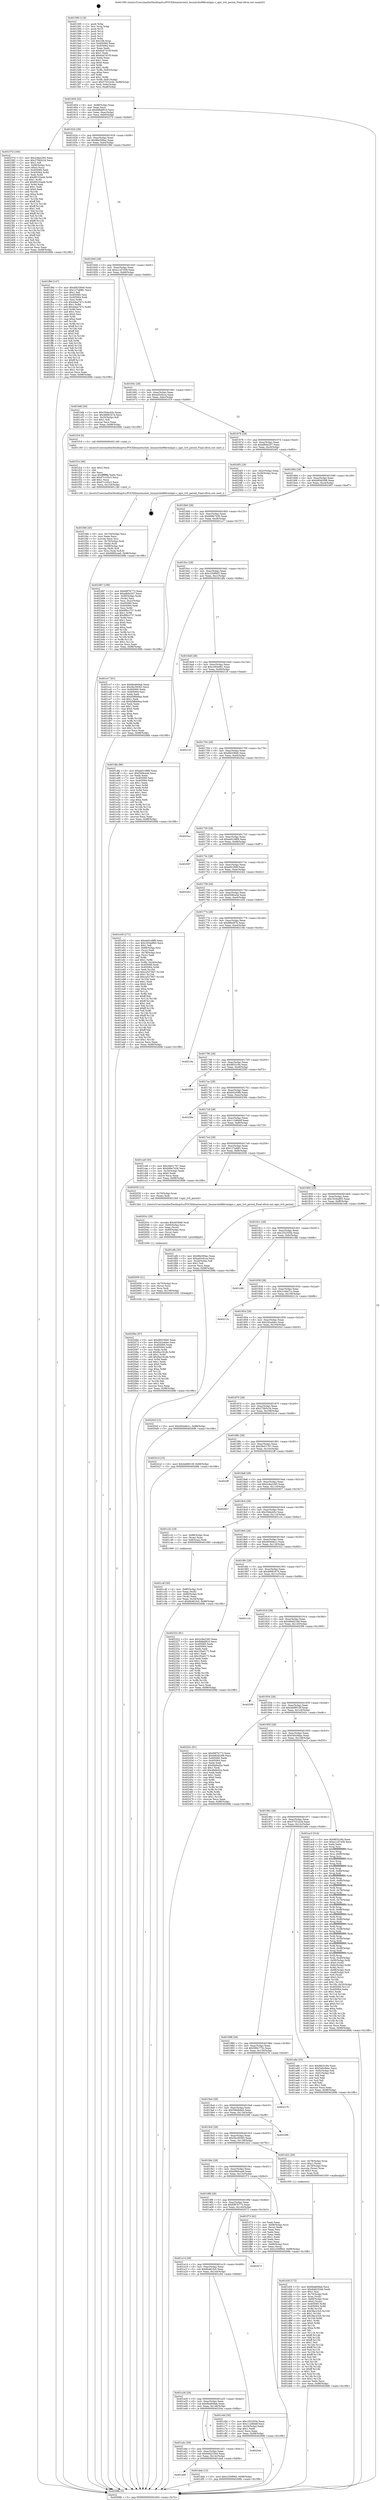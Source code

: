 digraph "0x401590" {
  label = "0x401590 (/mnt/c/Users/mathe/Desktop/tcc/POCII/binaries/extr_linuxarchx86kvmlapic.c_apic_lvtt_period_Final-ollvm.out::main(0))"
  labelloc = "t"
  node[shape=record]

  Entry [label="",width=0.3,height=0.3,shape=circle,fillcolor=black,style=filled]
  "0x401604" [label="{
     0x401604 [32]\l
     | [instrs]\l
     &nbsp;&nbsp;0x401604 \<+6\>: mov -0x98(%rbp),%eax\l
     &nbsp;&nbsp;0x40160a \<+2\>: mov %eax,%ecx\l
     &nbsp;&nbsp;0x40160c \<+6\>: sub $0x8dfa6810,%ecx\l
     &nbsp;&nbsp;0x401612 \<+6\>: mov %eax,-0xac(%rbp)\l
     &nbsp;&nbsp;0x401618 \<+6\>: mov %ecx,-0xb0(%rbp)\l
     &nbsp;&nbsp;0x40161e \<+6\>: je 000000000040237d \<main+0xded\>\l
  }"]
  "0x40237d" [label="{
     0x40237d [160]\l
     | [instrs]\l
     &nbsp;&nbsp;0x40237d \<+5\>: mov $0x2c8a2293,%eax\l
     &nbsp;&nbsp;0x402382 \<+5\>: mov $0x270b5c34,%ecx\l
     &nbsp;&nbsp;0x402387 \<+2\>: mov $0x1,%dl\l
     &nbsp;&nbsp;0x402389 \<+7\>: mov -0x90(%rbp),%rsi\l
     &nbsp;&nbsp;0x402390 \<+6\>: movl $0x0,(%rsi)\l
     &nbsp;&nbsp;0x402396 \<+7\>: mov 0x405060,%edi\l
     &nbsp;&nbsp;0x40239d \<+8\>: mov 0x405064,%r8d\l
     &nbsp;&nbsp;0x4023a5 \<+3\>: mov %edi,%r9d\l
     &nbsp;&nbsp;0x4023a8 \<+7\>: sub $0x89102eeb,%r9d\l
     &nbsp;&nbsp;0x4023af \<+4\>: sub $0x1,%r9d\l
     &nbsp;&nbsp;0x4023b3 \<+7\>: add $0x89102eeb,%r9d\l
     &nbsp;&nbsp;0x4023ba \<+4\>: imul %r9d,%edi\l
     &nbsp;&nbsp;0x4023be \<+3\>: and $0x1,%edi\l
     &nbsp;&nbsp;0x4023c1 \<+3\>: cmp $0x0,%edi\l
     &nbsp;&nbsp;0x4023c4 \<+4\>: sete %r10b\l
     &nbsp;&nbsp;0x4023c8 \<+4\>: cmp $0xa,%r8d\l
     &nbsp;&nbsp;0x4023cc \<+4\>: setl %r11b\l
     &nbsp;&nbsp;0x4023d0 \<+3\>: mov %r10b,%bl\l
     &nbsp;&nbsp;0x4023d3 \<+3\>: xor $0xff,%bl\l
     &nbsp;&nbsp;0x4023d6 \<+3\>: mov %r11b,%r14b\l
     &nbsp;&nbsp;0x4023d9 \<+4\>: xor $0xff,%r14b\l
     &nbsp;&nbsp;0x4023dd \<+3\>: xor $0x1,%dl\l
     &nbsp;&nbsp;0x4023e0 \<+3\>: mov %bl,%r15b\l
     &nbsp;&nbsp;0x4023e3 \<+4\>: and $0xff,%r15b\l
     &nbsp;&nbsp;0x4023e7 \<+3\>: and %dl,%r10b\l
     &nbsp;&nbsp;0x4023ea \<+3\>: mov %r14b,%r12b\l
     &nbsp;&nbsp;0x4023ed \<+4\>: and $0xff,%r12b\l
     &nbsp;&nbsp;0x4023f1 \<+3\>: and %dl,%r11b\l
     &nbsp;&nbsp;0x4023f4 \<+3\>: or %r10b,%r15b\l
     &nbsp;&nbsp;0x4023f7 \<+3\>: or %r11b,%r12b\l
     &nbsp;&nbsp;0x4023fa \<+3\>: xor %r12b,%r15b\l
     &nbsp;&nbsp;0x4023fd \<+3\>: or %r14b,%bl\l
     &nbsp;&nbsp;0x402400 \<+3\>: xor $0xff,%bl\l
     &nbsp;&nbsp;0x402403 \<+3\>: or $0x1,%dl\l
     &nbsp;&nbsp;0x402406 \<+2\>: and %dl,%bl\l
     &nbsp;&nbsp;0x402408 \<+3\>: or %bl,%r15b\l
     &nbsp;&nbsp;0x40240b \<+4\>: test $0x1,%r15b\l
     &nbsp;&nbsp;0x40240f \<+3\>: cmovne %ecx,%eax\l
     &nbsp;&nbsp;0x402412 \<+6\>: mov %eax,-0x98(%rbp)\l
     &nbsp;&nbsp;0x402418 \<+5\>: jmp 000000000040268b \<main+0x10fb\>\l
  }"]
  "0x401624" [label="{
     0x401624 [28]\l
     | [instrs]\l
     &nbsp;&nbsp;0x401624 \<+5\>: jmp 0000000000401629 \<main+0x99\>\l
     &nbsp;&nbsp;0x401629 \<+6\>: mov -0xac(%rbp),%eax\l
     &nbsp;&nbsp;0x40162f \<+5\>: sub $0x96e509ac,%eax\l
     &nbsp;&nbsp;0x401634 \<+6\>: mov %eax,-0xb4(%rbp)\l
     &nbsp;&nbsp;0x40163a \<+6\>: je 0000000000401f9d \<main+0xa0d\>\l
  }"]
  Exit [label="",width=0.3,height=0.3,shape=circle,fillcolor=black,style=filled,peripheries=2]
  "0x401f9d" [label="{
     0x401f9d [147]\l
     | [instrs]\l
     &nbsp;&nbsp;0x401f9d \<+5\>: mov $0xdf433846,%eax\l
     &nbsp;&nbsp;0x401fa2 \<+5\>: mov $0x127afd81,%ecx\l
     &nbsp;&nbsp;0x401fa7 \<+2\>: mov $0x1,%dl\l
     &nbsp;&nbsp;0x401fa9 \<+7\>: mov 0x405060,%esi\l
     &nbsp;&nbsp;0x401fb0 \<+7\>: mov 0x405064,%edi\l
     &nbsp;&nbsp;0x401fb7 \<+3\>: mov %esi,%r8d\l
     &nbsp;&nbsp;0x401fba \<+7\>: sub $0x4daa747c,%r8d\l
     &nbsp;&nbsp;0x401fc1 \<+4\>: sub $0x1,%r8d\l
     &nbsp;&nbsp;0x401fc5 \<+7\>: add $0x4daa747c,%r8d\l
     &nbsp;&nbsp;0x401fcc \<+4\>: imul %r8d,%esi\l
     &nbsp;&nbsp;0x401fd0 \<+3\>: and $0x1,%esi\l
     &nbsp;&nbsp;0x401fd3 \<+3\>: cmp $0x0,%esi\l
     &nbsp;&nbsp;0x401fd6 \<+4\>: sete %r9b\l
     &nbsp;&nbsp;0x401fda \<+3\>: cmp $0xa,%edi\l
     &nbsp;&nbsp;0x401fdd \<+4\>: setl %r10b\l
     &nbsp;&nbsp;0x401fe1 \<+3\>: mov %r9b,%r11b\l
     &nbsp;&nbsp;0x401fe4 \<+4\>: xor $0xff,%r11b\l
     &nbsp;&nbsp;0x401fe8 \<+3\>: mov %r10b,%bl\l
     &nbsp;&nbsp;0x401feb \<+3\>: xor $0xff,%bl\l
     &nbsp;&nbsp;0x401fee \<+3\>: xor $0x0,%dl\l
     &nbsp;&nbsp;0x401ff1 \<+3\>: mov %r11b,%r14b\l
     &nbsp;&nbsp;0x401ff4 \<+4\>: and $0x0,%r14b\l
     &nbsp;&nbsp;0x401ff8 \<+3\>: and %dl,%r9b\l
     &nbsp;&nbsp;0x401ffb \<+3\>: mov %bl,%r15b\l
     &nbsp;&nbsp;0x401ffe \<+4\>: and $0x0,%r15b\l
     &nbsp;&nbsp;0x402002 \<+3\>: and %dl,%r10b\l
     &nbsp;&nbsp;0x402005 \<+3\>: or %r9b,%r14b\l
     &nbsp;&nbsp;0x402008 \<+3\>: or %r10b,%r15b\l
     &nbsp;&nbsp;0x40200b \<+3\>: xor %r15b,%r14b\l
     &nbsp;&nbsp;0x40200e \<+3\>: or %bl,%r11b\l
     &nbsp;&nbsp;0x402011 \<+4\>: xor $0xff,%r11b\l
     &nbsp;&nbsp;0x402015 \<+3\>: or $0x0,%dl\l
     &nbsp;&nbsp;0x402018 \<+3\>: and %dl,%r11b\l
     &nbsp;&nbsp;0x40201b \<+3\>: or %r11b,%r14b\l
     &nbsp;&nbsp;0x40201e \<+4\>: test $0x1,%r14b\l
     &nbsp;&nbsp;0x402022 \<+3\>: cmovne %ecx,%eax\l
     &nbsp;&nbsp;0x402025 \<+6\>: mov %eax,-0x98(%rbp)\l
     &nbsp;&nbsp;0x40202b \<+5\>: jmp 000000000040268b \<main+0x10fb\>\l
  }"]
  "0x401640" [label="{
     0x401640 [28]\l
     | [instrs]\l
     &nbsp;&nbsp;0x401640 \<+5\>: jmp 0000000000401645 \<main+0xb5\>\l
     &nbsp;&nbsp;0x401645 \<+6\>: mov -0xac(%rbp),%eax\l
     &nbsp;&nbsp;0x40164b \<+5\>: sub $0xa1cd7458,%eax\l
     &nbsp;&nbsp;0x401650 \<+6\>: mov %eax,-0xb8(%rbp)\l
     &nbsp;&nbsp;0x401656 \<+6\>: je 0000000000401bfd \<main+0x66d\>\l
  }"]
  "0x40206e" [label="{
     0x40206e [97]\l
     | [instrs]\l
     &nbsp;&nbsp;0x40206e \<+5\>: mov $0xdf433846,%eax\l
     &nbsp;&nbsp;0x402073 \<+5\>: mov $0x242a4dec,%esi\l
     &nbsp;&nbsp;0x402078 \<+7\>: mov 0x405060,%edx\l
     &nbsp;&nbsp;0x40207f \<+8\>: mov 0x405064,%r8d\l
     &nbsp;&nbsp;0x402087 \<+3\>: mov %edx,%r9d\l
     &nbsp;&nbsp;0x40208a \<+7\>: sub $0xf4a191db,%r9d\l
     &nbsp;&nbsp;0x402091 \<+4\>: sub $0x1,%r9d\l
     &nbsp;&nbsp;0x402095 \<+7\>: add $0xf4a191db,%r9d\l
     &nbsp;&nbsp;0x40209c \<+4\>: imul %r9d,%edx\l
     &nbsp;&nbsp;0x4020a0 \<+3\>: and $0x1,%edx\l
     &nbsp;&nbsp;0x4020a3 \<+3\>: cmp $0x0,%edx\l
     &nbsp;&nbsp;0x4020a6 \<+4\>: sete %r10b\l
     &nbsp;&nbsp;0x4020aa \<+4\>: cmp $0xa,%r8d\l
     &nbsp;&nbsp;0x4020ae \<+4\>: setl %r11b\l
     &nbsp;&nbsp;0x4020b2 \<+3\>: mov %r10b,%bl\l
     &nbsp;&nbsp;0x4020b5 \<+3\>: and %r11b,%bl\l
     &nbsp;&nbsp;0x4020b8 \<+3\>: xor %r11b,%r10b\l
     &nbsp;&nbsp;0x4020bb \<+3\>: or %r10b,%bl\l
     &nbsp;&nbsp;0x4020be \<+3\>: test $0x1,%bl\l
     &nbsp;&nbsp;0x4020c1 \<+3\>: cmovne %esi,%eax\l
     &nbsp;&nbsp;0x4020c4 \<+6\>: mov %eax,-0x98(%rbp)\l
     &nbsp;&nbsp;0x4020ca \<+5\>: jmp 000000000040268b \<main+0x10fb\>\l
  }"]
  "0x401bfd" [label="{
     0x401bfd [30]\l
     | [instrs]\l
     &nbsp;&nbsp;0x401bfd \<+5\>: mov $0x35decb5c,%eax\l
     &nbsp;&nbsp;0x401c02 \<+5\>: mov $0x4668167d,%ecx\l
     &nbsp;&nbsp;0x401c07 \<+3\>: mov -0x35(%rbp),%dl\l
     &nbsp;&nbsp;0x401c0a \<+3\>: test $0x1,%dl\l
     &nbsp;&nbsp;0x401c0d \<+3\>: cmovne %ecx,%eax\l
     &nbsp;&nbsp;0x401c10 \<+6\>: mov %eax,-0x98(%rbp)\l
     &nbsp;&nbsp;0x401c16 \<+5\>: jmp 000000000040268b \<main+0x10fb\>\l
  }"]
  "0x40165c" [label="{
     0x40165c [28]\l
     | [instrs]\l
     &nbsp;&nbsp;0x40165c \<+5\>: jmp 0000000000401661 \<main+0xd1\>\l
     &nbsp;&nbsp;0x401661 \<+6\>: mov -0xac(%rbp),%eax\l
     &nbsp;&nbsp;0x401667 \<+5\>: sub $0xad3c6cca,%eax\l
     &nbsp;&nbsp;0x40166c \<+6\>: mov %eax,-0xbc(%rbp)\l
     &nbsp;&nbsp;0x401672 \<+6\>: je 0000000000401f19 \<main+0x989\>\l
  }"]
  "0x402059" [label="{
     0x402059 [21]\l
     | [instrs]\l
     &nbsp;&nbsp;0x402059 \<+4\>: mov -0x70(%rbp),%rcx\l
     &nbsp;&nbsp;0x40205d \<+3\>: mov (%rcx),%rcx\l
     &nbsp;&nbsp;0x402060 \<+3\>: mov %rcx,%rdi\l
     &nbsp;&nbsp;0x402063 \<+6\>: mov %eax,-0x158(%rbp)\l
     &nbsp;&nbsp;0x402069 \<+5\>: call 0000000000401030 \<free@plt\>\l
     | [calls]\l
     &nbsp;&nbsp;0x401030 \{1\} (unknown)\l
  }"]
  "0x401f19" [label="{
     0x401f19 [5]\l
     | [instrs]\l
     &nbsp;&nbsp;0x401f19 \<+5\>: call 0000000000401160 \<next_i\>\l
     | [calls]\l
     &nbsp;&nbsp;0x401160 \{1\} (/mnt/c/Users/mathe/Desktop/tcc/POCII/binaries/extr_linuxarchx86kvmlapic.c_apic_lvtt_period_Final-ollvm.out::next_i)\l
  }"]
  "0x401678" [label="{
     0x401678 [28]\l
     | [instrs]\l
     &nbsp;&nbsp;0x401678 \<+5\>: jmp 000000000040167d \<main+0xed\>\l
     &nbsp;&nbsp;0x40167d \<+6\>: mov -0xac(%rbp),%eax\l
     &nbsp;&nbsp;0x401683 \<+5\>: sub $0xafb6e207,%eax\l
     &nbsp;&nbsp;0x401688 \<+6\>: mov %eax,-0xc0(%rbp)\l
     &nbsp;&nbsp;0x40168e \<+6\>: je 00000000004024f3 \<main+0xf63\>\l
  }"]
  "0x40203c" [label="{
     0x40203c [29]\l
     | [instrs]\l
     &nbsp;&nbsp;0x40203c \<+10\>: movabs $0x4030d6,%rdi\l
     &nbsp;&nbsp;0x402046 \<+4\>: mov -0x60(%rbp),%rcx\l
     &nbsp;&nbsp;0x40204a \<+2\>: mov %eax,(%rcx)\l
     &nbsp;&nbsp;0x40204c \<+4\>: mov -0x60(%rbp),%rcx\l
     &nbsp;&nbsp;0x402050 \<+2\>: mov (%rcx),%esi\l
     &nbsp;&nbsp;0x402052 \<+2\>: mov $0x0,%al\l
     &nbsp;&nbsp;0x402054 \<+5\>: call 0000000000401040 \<printf@plt\>\l
     | [calls]\l
     &nbsp;&nbsp;0x401040 \{1\} (unknown)\l
  }"]
  "0x4024f3" [label="{
     0x4024f3 [18]\l
     | [instrs]\l
     &nbsp;&nbsp;0x4024f3 \<+3\>: mov -0x2c(%rbp),%eax\l
     &nbsp;&nbsp;0x4024f6 \<+4\>: lea -0x28(%rbp),%rsp\l
     &nbsp;&nbsp;0x4024fa \<+1\>: pop %rbx\l
     &nbsp;&nbsp;0x4024fb \<+2\>: pop %r12\l
     &nbsp;&nbsp;0x4024fd \<+2\>: pop %r13\l
     &nbsp;&nbsp;0x4024ff \<+2\>: pop %r14\l
     &nbsp;&nbsp;0x402501 \<+2\>: pop %r15\l
     &nbsp;&nbsp;0x402503 \<+1\>: pop %rbp\l
     &nbsp;&nbsp;0x402504 \<+1\>: ret\l
  }"]
  "0x401694" [label="{
     0x401694 [28]\l
     | [instrs]\l
     &nbsp;&nbsp;0x401694 \<+5\>: jmp 0000000000401699 \<main+0x109\>\l
     &nbsp;&nbsp;0x401699 \<+6\>: mov -0xac(%rbp),%eax\l
     &nbsp;&nbsp;0x40169f \<+5\>: sub $0xb9040399,%eax\l
     &nbsp;&nbsp;0x4016a4 \<+6\>: mov %eax,-0xc4(%rbp)\l
     &nbsp;&nbsp;0x4016aa \<+6\>: je 0000000000402487 \<main+0xef7\>\l
  }"]
  "0x401f46" [label="{
     0x401f46 [45]\l
     | [instrs]\l
     &nbsp;&nbsp;0x401f46 \<+6\>: mov -0x154(%rbp),%ecx\l
     &nbsp;&nbsp;0x401f4c \<+3\>: imul %eax,%ecx\l
     &nbsp;&nbsp;0x401f4f \<+3\>: movslq %ecx,%rsi\l
     &nbsp;&nbsp;0x401f52 \<+4\>: mov -0x70(%rbp),%rdi\l
     &nbsp;&nbsp;0x401f56 \<+3\>: mov (%rdi),%rdi\l
     &nbsp;&nbsp;0x401f59 \<+4\>: mov -0x68(%rbp),%r8\l
     &nbsp;&nbsp;0x401f5d \<+3\>: movslq (%r8),%r8\l
     &nbsp;&nbsp;0x401f60 \<+4\>: mov %rsi,(%rdi,%r8,8)\l
     &nbsp;&nbsp;0x401f64 \<+10\>: movl $0x6960cae6,-0x98(%rbp)\l
     &nbsp;&nbsp;0x401f6e \<+5\>: jmp 000000000040268b \<main+0x10fb\>\l
  }"]
  "0x402487" [label="{
     0x402487 [108]\l
     | [instrs]\l
     &nbsp;&nbsp;0x402487 \<+5\>: mov $0x69f7b773,%eax\l
     &nbsp;&nbsp;0x40248c \<+5\>: mov $0xafb6e207,%ecx\l
     &nbsp;&nbsp;0x402491 \<+7\>: mov -0x90(%rbp),%rdx\l
     &nbsp;&nbsp;0x402498 \<+2\>: mov (%rdx),%esi\l
     &nbsp;&nbsp;0x40249a \<+3\>: mov %esi,-0x2c(%rbp)\l
     &nbsp;&nbsp;0x40249d \<+7\>: mov 0x405060,%esi\l
     &nbsp;&nbsp;0x4024a4 \<+7\>: mov 0x405064,%edi\l
     &nbsp;&nbsp;0x4024ab \<+3\>: mov %esi,%r8d\l
     &nbsp;&nbsp;0x4024ae \<+7\>: sub $0x9f9cc737,%r8d\l
     &nbsp;&nbsp;0x4024b5 \<+4\>: sub $0x1,%r8d\l
     &nbsp;&nbsp;0x4024b9 \<+7\>: add $0x9f9cc737,%r8d\l
     &nbsp;&nbsp;0x4024c0 \<+4\>: imul %r8d,%esi\l
     &nbsp;&nbsp;0x4024c4 \<+3\>: and $0x1,%esi\l
     &nbsp;&nbsp;0x4024c7 \<+3\>: cmp $0x0,%esi\l
     &nbsp;&nbsp;0x4024ca \<+4\>: sete %r9b\l
     &nbsp;&nbsp;0x4024ce \<+3\>: cmp $0xa,%edi\l
     &nbsp;&nbsp;0x4024d1 \<+4\>: setl %r10b\l
     &nbsp;&nbsp;0x4024d5 \<+3\>: mov %r9b,%r11b\l
     &nbsp;&nbsp;0x4024d8 \<+3\>: and %r10b,%r11b\l
     &nbsp;&nbsp;0x4024db \<+3\>: xor %r10b,%r9b\l
     &nbsp;&nbsp;0x4024de \<+3\>: or %r9b,%r11b\l
     &nbsp;&nbsp;0x4024e1 \<+4\>: test $0x1,%r11b\l
     &nbsp;&nbsp;0x4024e5 \<+3\>: cmovne %ecx,%eax\l
     &nbsp;&nbsp;0x4024e8 \<+6\>: mov %eax,-0x98(%rbp)\l
     &nbsp;&nbsp;0x4024ee \<+5\>: jmp 000000000040268b \<main+0x10fb\>\l
  }"]
  "0x4016b0" [label="{
     0x4016b0 [28]\l
     | [instrs]\l
     &nbsp;&nbsp;0x4016b0 \<+5\>: jmp 00000000004016b5 \<main+0x125\>\l
     &nbsp;&nbsp;0x4016b5 \<+6\>: mov -0xac(%rbp),%eax\l
     &nbsp;&nbsp;0x4016bb \<+5\>: sub $0xb99e7436,%eax\l
     &nbsp;&nbsp;0x4016c0 \<+6\>: mov %eax,-0xc8(%rbp)\l
     &nbsp;&nbsp;0x4016c6 \<+6\>: je 0000000000401cc7 \<main+0x737\>\l
  }"]
  "0x401f1e" [label="{
     0x401f1e [40]\l
     | [instrs]\l
     &nbsp;&nbsp;0x401f1e \<+5\>: mov $0x2,%ecx\l
     &nbsp;&nbsp;0x401f23 \<+1\>: cltd\l
     &nbsp;&nbsp;0x401f24 \<+2\>: idiv %ecx\l
     &nbsp;&nbsp;0x401f26 \<+6\>: imul $0xfffffffe,%edx,%ecx\l
     &nbsp;&nbsp;0x401f2c \<+6\>: add $0x67c1d3c3,%ecx\l
     &nbsp;&nbsp;0x401f32 \<+3\>: add $0x1,%ecx\l
     &nbsp;&nbsp;0x401f35 \<+6\>: sub $0x67c1d3c3,%ecx\l
     &nbsp;&nbsp;0x401f3b \<+6\>: mov %ecx,-0x154(%rbp)\l
     &nbsp;&nbsp;0x401f41 \<+5\>: call 0000000000401160 \<next_i\>\l
     | [calls]\l
     &nbsp;&nbsp;0x401160 \{1\} (/mnt/c/Users/mathe/Desktop/tcc/POCII/binaries/extr_linuxarchx86kvmlapic.c_apic_lvtt_period_Final-ollvm.out::next_i)\l
  }"]
  "0x401cc7" [label="{
     0x401cc7 [91]\l
     | [instrs]\l
     &nbsp;&nbsp;0x401cc7 \<+5\>: mov $0x6ba849ab,%eax\l
     &nbsp;&nbsp;0x401ccc \<+5\>: mov $0x5bc59363,%ecx\l
     &nbsp;&nbsp;0x401cd1 \<+7\>: mov 0x405060,%edx\l
     &nbsp;&nbsp;0x401cd8 \<+7\>: mov 0x405064,%esi\l
     &nbsp;&nbsp;0x401cdf \<+2\>: mov %edx,%edi\l
     &nbsp;&nbsp;0x401ce1 \<+6\>: add $0xb58bb9aa,%edi\l
     &nbsp;&nbsp;0x401ce7 \<+3\>: sub $0x1,%edi\l
     &nbsp;&nbsp;0x401cea \<+6\>: sub $0xb58bb9aa,%edi\l
     &nbsp;&nbsp;0x401cf0 \<+3\>: imul %edi,%edx\l
     &nbsp;&nbsp;0x401cf3 \<+3\>: and $0x1,%edx\l
     &nbsp;&nbsp;0x401cf6 \<+3\>: cmp $0x0,%edx\l
     &nbsp;&nbsp;0x401cf9 \<+4\>: sete %r8b\l
     &nbsp;&nbsp;0x401cfd \<+3\>: cmp $0xa,%esi\l
     &nbsp;&nbsp;0x401d00 \<+4\>: setl %r9b\l
     &nbsp;&nbsp;0x401d04 \<+3\>: mov %r8b,%r10b\l
     &nbsp;&nbsp;0x401d07 \<+3\>: and %r9b,%r10b\l
     &nbsp;&nbsp;0x401d0a \<+3\>: xor %r9b,%r8b\l
     &nbsp;&nbsp;0x401d0d \<+3\>: or %r8b,%r10b\l
     &nbsp;&nbsp;0x401d10 \<+4\>: test $0x1,%r10b\l
     &nbsp;&nbsp;0x401d14 \<+3\>: cmovne %ecx,%eax\l
     &nbsp;&nbsp;0x401d17 \<+6\>: mov %eax,-0x98(%rbp)\l
     &nbsp;&nbsp;0x401d1d \<+5\>: jmp 000000000040268b \<main+0x10fb\>\l
  }"]
  "0x4016cc" [label="{
     0x4016cc [28]\l
     | [instrs]\l
     &nbsp;&nbsp;0x4016cc \<+5\>: jmp 00000000004016d1 \<main+0x141\>\l
     &nbsp;&nbsp;0x4016d1 \<+6\>: mov -0xac(%rbp),%eax\l
     &nbsp;&nbsp;0x4016d7 \<+5\>: sub $0xc230f9d3,%eax\l
     &nbsp;&nbsp;0x4016dc \<+6\>: mov %eax,-0xcc(%rbp)\l
     &nbsp;&nbsp;0x4016e2 \<+6\>: je 0000000000401dfa \<main+0x86a\>\l
  }"]
  "0x401a68" [label="{
     0x401a68\l
  }", style=dashed]
  "0x401dfa" [label="{
     0x401dfa [86]\l
     | [instrs]\l
     &nbsp;&nbsp;0x401dfa \<+5\>: mov $0xeb01d8f9,%eax\l
     &nbsp;&nbsp;0x401dff \<+5\>: mov $0xf308ce4d,%ecx\l
     &nbsp;&nbsp;0x401e04 \<+2\>: xor %edx,%edx\l
     &nbsp;&nbsp;0x401e06 \<+7\>: mov 0x405060,%esi\l
     &nbsp;&nbsp;0x401e0d \<+7\>: mov 0x405064,%edi\l
     &nbsp;&nbsp;0x401e14 \<+3\>: sub $0x1,%edx\l
     &nbsp;&nbsp;0x401e17 \<+3\>: mov %esi,%r8d\l
     &nbsp;&nbsp;0x401e1a \<+3\>: add %edx,%r8d\l
     &nbsp;&nbsp;0x401e1d \<+4\>: imul %r8d,%esi\l
     &nbsp;&nbsp;0x401e21 \<+3\>: and $0x1,%esi\l
     &nbsp;&nbsp;0x401e24 \<+3\>: cmp $0x0,%esi\l
     &nbsp;&nbsp;0x401e27 \<+4\>: sete %r9b\l
     &nbsp;&nbsp;0x401e2b \<+3\>: cmp $0xa,%edi\l
     &nbsp;&nbsp;0x401e2e \<+4\>: setl %r10b\l
     &nbsp;&nbsp;0x401e32 \<+3\>: mov %r9b,%r11b\l
     &nbsp;&nbsp;0x401e35 \<+3\>: and %r10b,%r11b\l
     &nbsp;&nbsp;0x401e38 \<+3\>: xor %r10b,%r9b\l
     &nbsp;&nbsp;0x401e3b \<+3\>: or %r9b,%r11b\l
     &nbsp;&nbsp;0x401e3e \<+4\>: test $0x1,%r11b\l
     &nbsp;&nbsp;0x401e42 \<+3\>: cmovne %ecx,%eax\l
     &nbsp;&nbsp;0x401e45 \<+6\>: mov %eax,-0x98(%rbp)\l
     &nbsp;&nbsp;0x401e4b \<+5\>: jmp 000000000040268b \<main+0x10fb\>\l
  }"]
  "0x4016e8" [label="{
     0x4016e8 [28]\l
     | [instrs]\l
     &nbsp;&nbsp;0x4016e8 \<+5\>: jmp 00000000004016ed \<main+0x15d\>\l
     &nbsp;&nbsp;0x4016ed \<+6\>: mov -0xac(%rbp),%eax\l
     &nbsp;&nbsp;0x4016f3 \<+5\>: sub $0xcc90e081,%eax\l
     &nbsp;&nbsp;0x4016f8 \<+6\>: mov %eax,-0xd0(%rbp)\l
     &nbsp;&nbsp;0x4016fe \<+6\>: je 000000000040213f \<main+0xbaf\>\l
  }"]
  "0x401deb" [label="{
     0x401deb [15]\l
     | [instrs]\l
     &nbsp;&nbsp;0x401deb \<+10\>: movl $0xc230f9d3,-0x98(%rbp)\l
     &nbsp;&nbsp;0x401df5 \<+5\>: jmp 000000000040268b \<main+0x10fb\>\l
  }"]
  "0x40213f" [label="{
     0x40213f\l
  }", style=dashed]
  "0x401704" [label="{
     0x401704 [28]\l
     | [instrs]\l
     &nbsp;&nbsp;0x401704 \<+5\>: jmp 0000000000401709 \<main+0x179\>\l
     &nbsp;&nbsp;0x401709 \<+6\>: mov -0xac(%rbp),%eax\l
     &nbsp;&nbsp;0x40170f \<+5\>: sub $0xdf433846,%eax\l
     &nbsp;&nbsp;0x401714 \<+6\>: mov %eax,-0xd4(%rbp)\l
     &nbsp;&nbsp;0x40171a \<+6\>: je 00000000004025ac \<main+0x101c\>\l
  }"]
  "0x401a4c" [label="{
     0x401a4c [28]\l
     | [instrs]\l
     &nbsp;&nbsp;0x401a4c \<+5\>: jmp 0000000000401a51 \<main+0x4c1\>\l
     &nbsp;&nbsp;0x401a51 \<+6\>: mov -0xac(%rbp),%eax\l
     &nbsp;&nbsp;0x401a57 \<+5\>: sub $0x6dd2334d,%eax\l
     &nbsp;&nbsp;0x401a5c \<+6\>: mov %eax,-0x14c(%rbp)\l
     &nbsp;&nbsp;0x401a62 \<+6\>: je 0000000000401deb \<main+0x85b\>\l
  }"]
  "0x4025ac" [label="{
     0x4025ac\l
  }", style=dashed]
  "0x401720" [label="{
     0x401720 [28]\l
     | [instrs]\l
     &nbsp;&nbsp;0x401720 \<+5\>: jmp 0000000000401725 \<main+0x195\>\l
     &nbsp;&nbsp;0x401725 \<+6\>: mov -0xac(%rbp),%eax\l
     &nbsp;&nbsp;0x40172b \<+5\>: sub $0xeb01d8f9,%eax\l
     &nbsp;&nbsp;0x401730 \<+6\>: mov %eax,-0xd8(%rbp)\l
     &nbsp;&nbsp;0x401736 \<+6\>: je 0000000000402587 \<main+0xff7\>\l
  }"]
  "0x40254a" [label="{
     0x40254a\l
  }", style=dashed]
  "0x402587" [label="{
     0x402587\l
  }", style=dashed]
  "0x40173c" [label="{
     0x40173c [28]\l
     | [instrs]\l
     &nbsp;&nbsp;0x40173c \<+5\>: jmp 0000000000401741 \<main+0x1b1\>\l
     &nbsp;&nbsp;0x401741 \<+6\>: mov -0xac(%rbp),%eax\l
     &nbsp;&nbsp;0x401747 \<+5\>: sub $0xef41f09f,%eax\l
     &nbsp;&nbsp;0x40174c \<+6\>: mov %eax,-0xdc(%rbp)\l
     &nbsp;&nbsp;0x401752 \<+6\>: je 00000000004022b2 \<main+0xd22\>\l
  }"]
  "0x401d3f" [label="{
     0x401d3f [172]\l
     | [instrs]\l
     &nbsp;&nbsp;0x401d3f \<+5\>: mov $0x6ba849ab,%ecx\l
     &nbsp;&nbsp;0x401d44 \<+5\>: mov $0x6dd2334d,%edx\l
     &nbsp;&nbsp;0x401d49 \<+3\>: mov $0x1,%sil\l
     &nbsp;&nbsp;0x401d4c \<+4\>: mov -0x70(%rbp),%rdi\l
     &nbsp;&nbsp;0x401d50 \<+3\>: mov %rax,(%rdi)\l
     &nbsp;&nbsp;0x401d53 \<+4\>: mov -0x68(%rbp),%rax\l
     &nbsp;&nbsp;0x401d57 \<+6\>: movl $0x0,(%rax)\l
     &nbsp;&nbsp;0x401d5d \<+8\>: mov 0x405060,%r8d\l
     &nbsp;&nbsp;0x401d65 \<+8\>: mov 0x405064,%r9d\l
     &nbsp;&nbsp;0x401d6d \<+3\>: mov %r8d,%r10d\l
     &nbsp;&nbsp;0x401d70 \<+7\>: sub $0x3fac23c0,%r10d\l
     &nbsp;&nbsp;0x401d77 \<+4\>: sub $0x1,%r10d\l
     &nbsp;&nbsp;0x401d7b \<+7\>: add $0x3fac23c0,%r10d\l
     &nbsp;&nbsp;0x401d82 \<+4\>: imul %r10d,%r8d\l
     &nbsp;&nbsp;0x401d86 \<+4\>: and $0x1,%r8d\l
     &nbsp;&nbsp;0x401d8a \<+4\>: cmp $0x0,%r8d\l
     &nbsp;&nbsp;0x401d8e \<+4\>: sete %r11b\l
     &nbsp;&nbsp;0x401d92 \<+4\>: cmp $0xa,%r9d\l
     &nbsp;&nbsp;0x401d96 \<+3\>: setl %bl\l
     &nbsp;&nbsp;0x401d99 \<+3\>: mov %r11b,%r14b\l
     &nbsp;&nbsp;0x401d9c \<+4\>: xor $0xff,%r14b\l
     &nbsp;&nbsp;0x401da0 \<+3\>: mov %bl,%r15b\l
     &nbsp;&nbsp;0x401da3 \<+4\>: xor $0xff,%r15b\l
     &nbsp;&nbsp;0x401da7 \<+4\>: xor $0x1,%sil\l
     &nbsp;&nbsp;0x401dab \<+3\>: mov %r14b,%r12b\l
     &nbsp;&nbsp;0x401dae \<+4\>: and $0xff,%r12b\l
     &nbsp;&nbsp;0x401db2 \<+3\>: and %sil,%r11b\l
     &nbsp;&nbsp;0x401db5 \<+3\>: mov %r15b,%r13b\l
     &nbsp;&nbsp;0x401db8 \<+4\>: and $0xff,%r13b\l
     &nbsp;&nbsp;0x401dbc \<+3\>: and %sil,%bl\l
     &nbsp;&nbsp;0x401dbf \<+3\>: or %r11b,%r12b\l
     &nbsp;&nbsp;0x401dc2 \<+3\>: or %bl,%r13b\l
     &nbsp;&nbsp;0x401dc5 \<+3\>: xor %r13b,%r12b\l
     &nbsp;&nbsp;0x401dc8 \<+3\>: or %r15b,%r14b\l
     &nbsp;&nbsp;0x401dcb \<+4\>: xor $0xff,%r14b\l
     &nbsp;&nbsp;0x401dcf \<+4\>: or $0x1,%sil\l
     &nbsp;&nbsp;0x401dd3 \<+3\>: and %sil,%r14b\l
     &nbsp;&nbsp;0x401dd6 \<+3\>: or %r14b,%r12b\l
     &nbsp;&nbsp;0x401dd9 \<+4\>: test $0x1,%r12b\l
     &nbsp;&nbsp;0x401ddd \<+3\>: cmovne %edx,%ecx\l
     &nbsp;&nbsp;0x401de0 \<+6\>: mov %ecx,-0x98(%rbp)\l
     &nbsp;&nbsp;0x401de6 \<+5\>: jmp 000000000040268b \<main+0x10fb\>\l
  }"]
  "0x4022b2" [label="{
     0x4022b2\l
  }", style=dashed]
  "0x401758" [label="{
     0x401758 [28]\l
     | [instrs]\l
     &nbsp;&nbsp;0x401758 \<+5\>: jmp 000000000040175d \<main+0x1cd\>\l
     &nbsp;&nbsp;0x40175d \<+6\>: mov -0xac(%rbp),%eax\l
     &nbsp;&nbsp;0x401763 \<+5\>: sub $0xf308ce4d,%eax\l
     &nbsp;&nbsp;0x401768 \<+6\>: mov %eax,-0xe0(%rbp)\l
     &nbsp;&nbsp;0x40176e \<+6\>: je 0000000000401e50 \<main+0x8c0\>\l
  }"]
  "0x401a30" [label="{
     0x401a30 [28]\l
     | [instrs]\l
     &nbsp;&nbsp;0x401a30 \<+5\>: jmp 0000000000401a35 \<main+0x4a5\>\l
     &nbsp;&nbsp;0x401a35 \<+6\>: mov -0xac(%rbp),%eax\l
     &nbsp;&nbsp;0x401a3b \<+5\>: sub $0x6ba849ab,%eax\l
     &nbsp;&nbsp;0x401a40 \<+6\>: mov %eax,-0x148(%rbp)\l
     &nbsp;&nbsp;0x401a46 \<+6\>: je 000000000040254a \<main+0xfba\>\l
  }"]
  "0x401e50" [label="{
     0x401e50 [171]\l
     | [instrs]\l
     &nbsp;&nbsp;0x401e50 \<+5\>: mov $0xeb01d8f9,%eax\l
     &nbsp;&nbsp;0x401e55 \<+5\>: mov $0x1834a993,%ecx\l
     &nbsp;&nbsp;0x401e5a \<+2\>: mov $0x1,%dl\l
     &nbsp;&nbsp;0x401e5c \<+4\>: mov -0x68(%rbp),%rsi\l
     &nbsp;&nbsp;0x401e60 \<+2\>: mov (%rsi),%edi\l
     &nbsp;&nbsp;0x401e62 \<+4\>: mov -0x78(%rbp),%rsi\l
     &nbsp;&nbsp;0x401e66 \<+2\>: cmp (%rsi),%edi\l
     &nbsp;&nbsp;0x401e68 \<+4\>: setl %r8b\l
     &nbsp;&nbsp;0x401e6c \<+4\>: and $0x1,%r8b\l
     &nbsp;&nbsp;0x401e70 \<+4\>: mov %r8b,-0x2d(%rbp)\l
     &nbsp;&nbsp;0x401e74 \<+7\>: mov 0x405060,%edi\l
     &nbsp;&nbsp;0x401e7b \<+8\>: mov 0x405064,%r9d\l
     &nbsp;&nbsp;0x401e83 \<+3\>: mov %edi,%r10d\l
     &nbsp;&nbsp;0x401e86 \<+7\>: add $0xca527807,%r10d\l
     &nbsp;&nbsp;0x401e8d \<+4\>: sub $0x1,%r10d\l
     &nbsp;&nbsp;0x401e91 \<+7\>: sub $0xca527807,%r10d\l
     &nbsp;&nbsp;0x401e98 \<+4\>: imul %r10d,%edi\l
     &nbsp;&nbsp;0x401e9c \<+3\>: and $0x1,%edi\l
     &nbsp;&nbsp;0x401e9f \<+3\>: cmp $0x0,%edi\l
     &nbsp;&nbsp;0x401ea2 \<+4\>: sete %r8b\l
     &nbsp;&nbsp;0x401ea6 \<+4\>: cmp $0xa,%r9d\l
     &nbsp;&nbsp;0x401eaa \<+4\>: setl %r11b\l
     &nbsp;&nbsp;0x401eae \<+3\>: mov %r8b,%bl\l
     &nbsp;&nbsp;0x401eb1 \<+3\>: xor $0xff,%bl\l
     &nbsp;&nbsp;0x401eb4 \<+3\>: mov %r11b,%r14b\l
     &nbsp;&nbsp;0x401eb7 \<+4\>: xor $0xff,%r14b\l
     &nbsp;&nbsp;0x401ebb \<+3\>: xor $0x1,%dl\l
     &nbsp;&nbsp;0x401ebe \<+3\>: mov %bl,%r15b\l
     &nbsp;&nbsp;0x401ec1 \<+4\>: and $0xff,%r15b\l
     &nbsp;&nbsp;0x401ec5 \<+3\>: and %dl,%r8b\l
     &nbsp;&nbsp;0x401ec8 \<+3\>: mov %r14b,%r12b\l
     &nbsp;&nbsp;0x401ecb \<+4\>: and $0xff,%r12b\l
     &nbsp;&nbsp;0x401ecf \<+3\>: and %dl,%r11b\l
     &nbsp;&nbsp;0x401ed2 \<+3\>: or %r8b,%r15b\l
     &nbsp;&nbsp;0x401ed5 \<+3\>: or %r11b,%r12b\l
     &nbsp;&nbsp;0x401ed8 \<+3\>: xor %r12b,%r15b\l
     &nbsp;&nbsp;0x401edb \<+3\>: or %r14b,%bl\l
     &nbsp;&nbsp;0x401ede \<+3\>: xor $0xff,%bl\l
     &nbsp;&nbsp;0x401ee1 \<+3\>: or $0x1,%dl\l
     &nbsp;&nbsp;0x401ee4 \<+2\>: and %dl,%bl\l
     &nbsp;&nbsp;0x401ee6 \<+3\>: or %bl,%r15b\l
     &nbsp;&nbsp;0x401ee9 \<+4\>: test $0x1,%r15b\l
     &nbsp;&nbsp;0x401eed \<+3\>: cmovne %ecx,%eax\l
     &nbsp;&nbsp;0x401ef0 \<+6\>: mov %eax,-0x98(%rbp)\l
     &nbsp;&nbsp;0x401ef6 \<+5\>: jmp 000000000040268b \<main+0x10fb\>\l
  }"]
  "0x401774" [label="{
     0x401774 [28]\l
     | [instrs]\l
     &nbsp;&nbsp;0x401774 \<+5\>: jmp 0000000000401779 \<main+0x1e9\>\l
     &nbsp;&nbsp;0x401779 \<+6\>: mov -0xac(%rbp),%eax\l
     &nbsp;&nbsp;0x40177f \<+5\>: sub $0xfd9e0f7b,%eax\l
     &nbsp;&nbsp;0x401784 \<+6\>: mov %eax,-0xe4(%rbp)\l
     &nbsp;&nbsp;0x40178a \<+6\>: je 000000000040219a \<main+0xc0a\>\l
  }"]
  "0x401c6d" [label="{
     0x401c6d [30]\l
     | [instrs]\l
     &nbsp;&nbsp;0x401c6d \<+5\>: mov $0x1f32355b,%eax\l
     &nbsp;&nbsp;0x401c72 \<+5\>: mov $0x112d6ddf,%ecx\l
     &nbsp;&nbsp;0x401c77 \<+3\>: mov -0x34(%rbp),%edx\l
     &nbsp;&nbsp;0x401c7a \<+3\>: cmp $0x1,%edx\l
     &nbsp;&nbsp;0x401c7d \<+3\>: cmovl %ecx,%eax\l
     &nbsp;&nbsp;0x401c80 \<+6\>: mov %eax,-0x98(%rbp)\l
     &nbsp;&nbsp;0x401c86 \<+5\>: jmp 000000000040268b \<main+0x10fb\>\l
  }"]
  "0x40219a" [label="{
     0x40219a\l
  }", style=dashed]
  "0x401790" [label="{
     0x401790 [28]\l
     | [instrs]\l
     &nbsp;&nbsp;0x401790 \<+5\>: jmp 0000000000401795 \<main+0x205\>\l
     &nbsp;&nbsp;0x401795 \<+6\>: mov -0xac(%rbp),%eax\l
     &nbsp;&nbsp;0x40179b \<+5\>: sub $0x8832c94,%eax\l
     &nbsp;&nbsp;0x4017a0 \<+6\>: mov %eax,-0xe8(%rbp)\l
     &nbsp;&nbsp;0x4017a6 \<+6\>: je 0000000000402505 \<main+0xf75\>\l
  }"]
  "0x401a14" [label="{
     0x401a14 [28]\l
     | [instrs]\l
     &nbsp;&nbsp;0x401a14 \<+5\>: jmp 0000000000401a19 \<main+0x489\>\l
     &nbsp;&nbsp;0x401a19 \<+6\>: mov -0xac(%rbp),%eax\l
     &nbsp;&nbsp;0x401a1f \<+5\>: sub $0x6b461fc0,%eax\l
     &nbsp;&nbsp;0x401a24 \<+6\>: mov %eax,-0x144(%rbp)\l
     &nbsp;&nbsp;0x401a2a \<+6\>: je 0000000000401c6d \<main+0x6dd\>\l
  }"]
  "0x402505" [label="{
     0x402505\l
  }", style=dashed]
  "0x4017ac" [label="{
     0x4017ac [28]\l
     | [instrs]\l
     &nbsp;&nbsp;0x4017ac \<+5\>: jmp 00000000004017b1 \<main+0x221\>\l
     &nbsp;&nbsp;0x4017b1 \<+6\>: mov -0xac(%rbp),%eax\l
     &nbsp;&nbsp;0x4017b7 \<+5\>: sub $0xb02d38b,%eax\l
     &nbsp;&nbsp;0x4017bc \<+6\>: mov %eax,-0xec(%rbp)\l
     &nbsp;&nbsp;0x4017c2 \<+6\>: je 000000000040230e \<main+0xd7e\>\l
  }"]
  "0x402673" [label="{
     0x402673\l
  }", style=dashed]
  "0x40230e" [label="{
     0x40230e\l
  }", style=dashed]
  "0x4017c8" [label="{
     0x4017c8 [28]\l
     | [instrs]\l
     &nbsp;&nbsp;0x4017c8 \<+5\>: jmp 00000000004017cd \<main+0x23d\>\l
     &nbsp;&nbsp;0x4017cd \<+6\>: mov -0xac(%rbp),%eax\l
     &nbsp;&nbsp;0x4017d3 \<+5\>: sub $0x112d6ddf,%eax\l
     &nbsp;&nbsp;0x4017d8 \<+6\>: mov %eax,-0xf0(%rbp)\l
     &nbsp;&nbsp;0x4017de \<+6\>: je 0000000000401ca9 \<main+0x719\>\l
  }"]
  "0x4019f8" [label="{
     0x4019f8 [28]\l
     | [instrs]\l
     &nbsp;&nbsp;0x4019f8 \<+5\>: jmp 00000000004019fd \<main+0x46d\>\l
     &nbsp;&nbsp;0x4019fd \<+6\>: mov -0xac(%rbp),%eax\l
     &nbsp;&nbsp;0x401a03 \<+5\>: sub $0x69f7b773,%eax\l
     &nbsp;&nbsp;0x401a08 \<+6\>: mov %eax,-0x140(%rbp)\l
     &nbsp;&nbsp;0x401a0e \<+6\>: je 0000000000402673 \<main+0x10e3\>\l
  }"]
  "0x401ca9" [label="{
     0x401ca9 [30]\l
     | [instrs]\l
     &nbsp;&nbsp;0x401ca9 \<+5\>: mov $0x29e51767,%eax\l
     &nbsp;&nbsp;0x401cae \<+5\>: mov $0xb99e7436,%ecx\l
     &nbsp;&nbsp;0x401cb3 \<+3\>: mov -0x34(%rbp),%edx\l
     &nbsp;&nbsp;0x401cb6 \<+3\>: cmp $0x0,%edx\l
     &nbsp;&nbsp;0x401cb9 \<+3\>: cmove %ecx,%eax\l
     &nbsp;&nbsp;0x401cbc \<+6\>: mov %eax,-0x98(%rbp)\l
     &nbsp;&nbsp;0x401cc2 \<+5\>: jmp 000000000040268b \<main+0x10fb\>\l
  }"]
  "0x4017e4" [label="{
     0x4017e4 [28]\l
     | [instrs]\l
     &nbsp;&nbsp;0x4017e4 \<+5\>: jmp 00000000004017e9 \<main+0x259\>\l
     &nbsp;&nbsp;0x4017e9 \<+6\>: mov -0xac(%rbp),%eax\l
     &nbsp;&nbsp;0x4017ef \<+5\>: sub $0x127afd81,%eax\l
     &nbsp;&nbsp;0x4017f4 \<+6\>: mov %eax,-0xf4(%rbp)\l
     &nbsp;&nbsp;0x4017fa \<+6\>: je 0000000000402030 \<main+0xaa0\>\l
  }"]
  "0x401f73" [label="{
     0x401f73 [42]\l
     | [instrs]\l
     &nbsp;&nbsp;0x401f73 \<+2\>: xor %eax,%eax\l
     &nbsp;&nbsp;0x401f75 \<+4\>: mov -0x68(%rbp),%rcx\l
     &nbsp;&nbsp;0x401f79 \<+2\>: mov (%rcx),%edx\l
     &nbsp;&nbsp;0x401f7b \<+2\>: mov %eax,%esi\l
     &nbsp;&nbsp;0x401f7d \<+2\>: sub %edx,%esi\l
     &nbsp;&nbsp;0x401f7f \<+2\>: mov %eax,%edx\l
     &nbsp;&nbsp;0x401f81 \<+3\>: sub $0x1,%edx\l
     &nbsp;&nbsp;0x401f84 \<+2\>: add %edx,%esi\l
     &nbsp;&nbsp;0x401f86 \<+2\>: sub %esi,%eax\l
     &nbsp;&nbsp;0x401f88 \<+4\>: mov -0x68(%rbp),%rcx\l
     &nbsp;&nbsp;0x401f8c \<+2\>: mov %eax,(%rcx)\l
     &nbsp;&nbsp;0x401f8e \<+10\>: movl $0xc230f9d3,-0x98(%rbp)\l
     &nbsp;&nbsp;0x401f98 \<+5\>: jmp 000000000040268b \<main+0x10fb\>\l
  }"]
  "0x402030" [label="{
     0x402030 [12]\l
     | [instrs]\l
     &nbsp;&nbsp;0x402030 \<+4\>: mov -0x70(%rbp),%rax\l
     &nbsp;&nbsp;0x402034 \<+3\>: mov (%rax),%rdi\l
     &nbsp;&nbsp;0x402037 \<+5\>: call 00000000004013b0 \<apic_lvtt_period\>\l
     | [calls]\l
     &nbsp;&nbsp;0x4013b0 \{1\} (/mnt/c/Users/mathe/Desktop/tcc/POCII/binaries/extr_linuxarchx86kvmlapic.c_apic_lvtt_period_Final-ollvm.out::apic_lvtt_period)\l
  }"]
  "0x401800" [label="{
     0x401800 [28]\l
     | [instrs]\l
     &nbsp;&nbsp;0x401800 \<+5\>: jmp 0000000000401805 \<main+0x275\>\l
     &nbsp;&nbsp;0x401805 \<+6\>: mov -0xac(%rbp),%eax\l
     &nbsp;&nbsp;0x40180b \<+5\>: sub $0x1834a993,%eax\l
     &nbsp;&nbsp;0x401810 \<+6\>: mov %eax,-0xf8(%rbp)\l
     &nbsp;&nbsp;0x401816 \<+6\>: je 0000000000401efb \<main+0x96b\>\l
  }"]
  "0x4019dc" [label="{
     0x4019dc [28]\l
     | [instrs]\l
     &nbsp;&nbsp;0x4019dc \<+5\>: jmp 00000000004019e1 \<main+0x451\>\l
     &nbsp;&nbsp;0x4019e1 \<+6\>: mov -0xac(%rbp),%eax\l
     &nbsp;&nbsp;0x4019e7 \<+5\>: sub $0x6960cae6,%eax\l
     &nbsp;&nbsp;0x4019ec \<+6\>: mov %eax,-0x13c(%rbp)\l
     &nbsp;&nbsp;0x4019f2 \<+6\>: je 0000000000401f73 \<main+0x9e3\>\l
  }"]
  "0x401efb" [label="{
     0x401efb [30]\l
     | [instrs]\l
     &nbsp;&nbsp;0x401efb \<+5\>: mov $0x96e509ac,%eax\l
     &nbsp;&nbsp;0x401f00 \<+5\>: mov $0xad3c6cca,%ecx\l
     &nbsp;&nbsp;0x401f05 \<+3\>: mov -0x2d(%rbp),%dl\l
     &nbsp;&nbsp;0x401f08 \<+3\>: test $0x1,%dl\l
     &nbsp;&nbsp;0x401f0b \<+3\>: cmovne %ecx,%eax\l
     &nbsp;&nbsp;0x401f0e \<+6\>: mov %eax,-0x98(%rbp)\l
     &nbsp;&nbsp;0x401f14 \<+5\>: jmp 000000000040268b \<main+0x10fb\>\l
  }"]
  "0x40181c" [label="{
     0x40181c [28]\l
     | [instrs]\l
     &nbsp;&nbsp;0x40181c \<+5\>: jmp 0000000000401821 \<main+0x291\>\l
     &nbsp;&nbsp;0x401821 \<+6\>: mov -0xac(%rbp),%eax\l
     &nbsp;&nbsp;0x401827 \<+5\>: sub $0x1f32355b,%eax\l
     &nbsp;&nbsp;0x40182c \<+6\>: mov %eax,-0xfc(%rbp)\l
     &nbsp;&nbsp;0x401832 \<+6\>: je 0000000000401c8b \<main+0x6fb\>\l
  }"]
  "0x401d22" [label="{
     0x401d22 [29]\l
     | [instrs]\l
     &nbsp;&nbsp;0x401d22 \<+4\>: mov -0x78(%rbp),%rax\l
     &nbsp;&nbsp;0x401d26 \<+6\>: movl $0x1,(%rax)\l
     &nbsp;&nbsp;0x401d2c \<+4\>: mov -0x78(%rbp),%rax\l
     &nbsp;&nbsp;0x401d30 \<+3\>: movslq (%rax),%rax\l
     &nbsp;&nbsp;0x401d33 \<+4\>: shl $0x3,%rax\l
     &nbsp;&nbsp;0x401d37 \<+3\>: mov %rax,%rdi\l
     &nbsp;&nbsp;0x401d3a \<+5\>: call 0000000000401050 \<malloc@plt\>\l
     | [calls]\l
     &nbsp;&nbsp;0x401050 \{1\} (unknown)\l
  }"]
  "0x401c8b" [label="{
     0x401c8b\l
  }", style=dashed]
  "0x401838" [label="{
     0x401838 [28]\l
     | [instrs]\l
     &nbsp;&nbsp;0x401838 \<+5\>: jmp 000000000040183d \<main+0x2ad\>\l
     &nbsp;&nbsp;0x40183d \<+6\>: mov -0xac(%rbp),%eax\l
     &nbsp;&nbsp;0x401843 \<+5\>: sub $0x21d4a7cc,%eax\l
     &nbsp;&nbsp;0x401848 \<+6\>: mov %eax,-0x100(%rbp)\l
     &nbsp;&nbsp;0x40184e \<+6\>: je 000000000040211b \<main+0xb8b\>\l
  }"]
  "0x4019c0" [label="{
     0x4019c0 [28]\l
     | [instrs]\l
     &nbsp;&nbsp;0x4019c0 \<+5\>: jmp 00000000004019c5 \<main+0x435\>\l
     &nbsp;&nbsp;0x4019c5 \<+6\>: mov -0xac(%rbp),%eax\l
     &nbsp;&nbsp;0x4019cb \<+5\>: sub $0x5bc59363,%eax\l
     &nbsp;&nbsp;0x4019d0 \<+6\>: mov %eax,-0x138(%rbp)\l
     &nbsp;&nbsp;0x4019d6 \<+6\>: je 0000000000401d22 \<main+0x792\>\l
  }"]
  "0x40211b" [label="{
     0x40211b\l
  }", style=dashed]
  "0x401854" [label="{
     0x401854 [28]\l
     | [instrs]\l
     &nbsp;&nbsp;0x401854 \<+5\>: jmp 0000000000401859 \<main+0x2c9\>\l
     &nbsp;&nbsp;0x401859 \<+6\>: mov -0xac(%rbp),%eax\l
     &nbsp;&nbsp;0x40185f \<+5\>: sub $0x242a4dec,%eax\l
     &nbsp;&nbsp;0x401864 \<+6\>: mov %eax,-0x104(%rbp)\l
     &nbsp;&nbsp;0x40186a \<+6\>: je 00000000004020cf \<main+0xb3f\>\l
  }"]
  "0x402288" [label="{
     0x402288\l
  }", style=dashed]
  "0x4020cf" [label="{
     0x4020cf [15]\l
     | [instrs]\l
     &nbsp;&nbsp;0x4020cf \<+10\>: movl $0x465ebb1c,-0x98(%rbp)\l
     &nbsp;&nbsp;0x4020d9 \<+5\>: jmp 000000000040268b \<main+0x10fb\>\l
  }"]
  "0x401870" [label="{
     0x401870 [28]\l
     | [instrs]\l
     &nbsp;&nbsp;0x401870 \<+5\>: jmp 0000000000401875 \<main+0x2e5\>\l
     &nbsp;&nbsp;0x401875 \<+6\>: mov -0xac(%rbp),%eax\l
     &nbsp;&nbsp;0x40187b \<+5\>: sub $0x270b5c34,%eax\l
     &nbsp;&nbsp;0x401880 \<+6\>: mov %eax,-0x108(%rbp)\l
     &nbsp;&nbsp;0x401886 \<+6\>: je 000000000040241d \<main+0xe8d\>\l
  }"]
  "0x4019a4" [label="{
     0x4019a4 [28]\l
     | [instrs]\l
     &nbsp;&nbsp;0x4019a4 \<+5\>: jmp 00000000004019a9 \<main+0x419\>\l
     &nbsp;&nbsp;0x4019a9 \<+6\>: mov -0xac(%rbp),%eax\l
     &nbsp;&nbsp;0x4019af \<+5\>: sub $0x59d4b6e5,%eax\l
     &nbsp;&nbsp;0x4019b4 \<+6\>: mov %eax,-0x134(%rbp)\l
     &nbsp;&nbsp;0x4019ba \<+6\>: je 0000000000402288 \<main+0xcf8\>\l
  }"]
  "0x40241d" [label="{
     0x40241d [15]\l
     | [instrs]\l
     &nbsp;&nbsp;0x40241d \<+10\>: movl $0x4dd9010f,-0x98(%rbp)\l
     &nbsp;&nbsp;0x402427 \<+5\>: jmp 000000000040268b \<main+0x10fb\>\l
  }"]
  "0x40188c" [label="{
     0x40188c [28]\l
     | [instrs]\l
     &nbsp;&nbsp;0x40188c \<+5\>: jmp 0000000000401891 \<main+0x301\>\l
     &nbsp;&nbsp;0x401891 \<+6\>: mov -0xac(%rbp),%eax\l
     &nbsp;&nbsp;0x401897 \<+5\>: sub $0x29e51767,%eax\l
     &nbsp;&nbsp;0x40189c \<+6\>: mov %eax,-0x10c(%rbp)\l
     &nbsp;&nbsp;0x4018a2 \<+6\>: je 00000000004022ff \<main+0xd6f\>\l
  }"]
  "0x402279" [label="{
     0x402279\l
  }", style=dashed]
  "0x4022ff" [label="{
     0x4022ff\l
  }", style=dashed]
  "0x4018a8" [label="{
     0x4018a8 [28]\l
     | [instrs]\l
     &nbsp;&nbsp;0x4018a8 \<+5\>: jmp 00000000004018ad \<main+0x31d\>\l
     &nbsp;&nbsp;0x4018ad \<+6\>: mov -0xac(%rbp),%eax\l
     &nbsp;&nbsp;0x4018b3 \<+5\>: sub $0x2c8a2293,%eax\l
     &nbsp;&nbsp;0x4018b8 \<+6\>: mov %eax,-0x110(%rbp)\l
     &nbsp;&nbsp;0x4018be \<+6\>: je 0000000000402657 \<main+0x10c7\>\l
  }"]
  "0x401c4f" [label="{
     0x401c4f [30]\l
     | [instrs]\l
     &nbsp;&nbsp;0x401c4f \<+4\>: mov -0x80(%rbp),%rdi\l
     &nbsp;&nbsp;0x401c53 \<+2\>: mov %eax,(%rdi)\l
     &nbsp;&nbsp;0x401c55 \<+4\>: mov -0x80(%rbp),%rdi\l
     &nbsp;&nbsp;0x401c59 \<+2\>: mov (%rdi),%eax\l
     &nbsp;&nbsp;0x401c5b \<+3\>: mov %eax,-0x34(%rbp)\l
     &nbsp;&nbsp;0x401c5e \<+10\>: movl $0x6b461fc0,-0x98(%rbp)\l
     &nbsp;&nbsp;0x401c68 \<+5\>: jmp 000000000040268b \<main+0x10fb\>\l
  }"]
  "0x402657" [label="{
     0x402657\l
  }", style=dashed]
  "0x4018c4" [label="{
     0x4018c4 [28]\l
     | [instrs]\l
     &nbsp;&nbsp;0x4018c4 \<+5\>: jmp 00000000004018c9 \<main+0x339\>\l
     &nbsp;&nbsp;0x4018c9 \<+6\>: mov -0xac(%rbp),%eax\l
     &nbsp;&nbsp;0x4018cf \<+5\>: sub $0x35decb5c,%eax\l
     &nbsp;&nbsp;0x4018d4 \<+6\>: mov %eax,-0x114(%rbp)\l
     &nbsp;&nbsp;0x4018da \<+6\>: je 0000000000401c3c \<main+0x6ac\>\l
  }"]
  "0x401590" [label="{
     0x401590 [116]\l
     | [instrs]\l
     &nbsp;&nbsp;0x401590 \<+1\>: push %rbp\l
     &nbsp;&nbsp;0x401591 \<+3\>: mov %rsp,%rbp\l
     &nbsp;&nbsp;0x401594 \<+2\>: push %r15\l
     &nbsp;&nbsp;0x401596 \<+2\>: push %r14\l
     &nbsp;&nbsp;0x401598 \<+2\>: push %r13\l
     &nbsp;&nbsp;0x40159a \<+2\>: push %r12\l
     &nbsp;&nbsp;0x40159c \<+1\>: push %rbx\l
     &nbsp;&nbsp;0x40159d \<+7\>: sub $0x168,%rsp\l
     &nbsp;&nbsp;0x4015a4 \<+7\>: mov 0x405060,%eax\l
     &nbsp;&nbsp;0x4015ab \<+7\>: mov 0x405064,%ecx\l
     &nbsp;&nbsp;0x4015b2 \<+2\>: mov %eax,%edx\l
     &nbsp;&nbsp;0x4015b4 \<+6\>: sub $0x6a47410f,%edx\l
     &nbsp;&nbsp;0x4015ba \<+3\>: sub $0x1,%edx\l
     &nbsp;&nbsp;0x4015bd \<+6\>: add $0x6a47410f,%edx\l
     &nbsp;&nbsp;0x4015c3 \<+3\>: imul %edx,%eax\l
     &nbsp;&nbsp;0x4015c6 \<+3\>: and $0x1,%eax\l
     &nbsp;&nbsp;0x4015c9 \<+3\>: cmp $0x0,%eax\l
     &nbsp;&nbsp;0x4015cc \<+4\>: sete %r8b\l
     &nbsp;&nbsp;0x4015d0 \<+4\>: and $0x1,%r8b\l
     &nbsp;&nbsp;0x4015d4 \<+7\>: mov %r8b,-0x92(%rbp)\l
     &nbsp;&nbsp;0x4015db \<+3\>: cmp $0xa,%ecx\l
     &nbsp;&nbsp;0x4015de \<+4\>: setl %r8b\l
     &nbsp;&nbsp;0x4015e2 \<+4\>: and $0x1,%r8b\l
     &nbsp;&nbsp;0x4015e6 \<+7\>: mov %r8b,-0x91(%rbp)\l
     &nbsp;&nbsp;0x4015ed \<+10\>: movl $0x57031b3d,-0x98(%rbp)\l
     &nbsp;&nbsp;0x4015f7 \<+6\>: mov %edi,-0x9c(%rbp)\l
     &nbsp;&nbsp;0x4015fd \<+7\>: mov %rsi,-0xa8(%rbp)\l
  }"]
  "0x401c3c" [label="{
     0x401c3c [19]\l
     | [instrs]\l
     &nbsp;&nbsp;0x401c3c \<+7\>: mov -0x88(%rbp),%rax\l
     &nbsp;&nbsp;0x401c43 \<+3\>: mov (%rax),%rax\l
     &nbsp;&nbsp;0x401c46 \<+4\>: mov 0x8(%rax),%rdi\l
     &nbsp;&nbsp;0x401c4a \<+5\>: call 0000000000401060 \<atoi@plt\>\l
     | [calls]\l
     &nbsp;&nbsp;0x401060 \{1\} (unknown)\l
  }"]
  "0x4018e0" [label="{
     0x4018e0 [28]\l
     | [instrs]\l
     &nbsp;&nbsp;0x4018e0 \<+5\>: jmp 00000000004018e5 \<main+0x355\>\l
     &nbsp;&nbsp;0x4018e5 \<+6\>: mov -0xac(%rbp),%eax\l
     &nbsp;&nbsp;0x4018eb \<+5\>: sub $0x465ebb1c,%eax\l
     &nbsp;&nbsp;0x4018f0 \<+6\>: mov %eax,-0x118(%rbp)\l
     &nbsp;&nbsp;0x4018f6 \<+6\>: je 0000000000402322 \<main+0xd92\>\l
  }"]
  "0x40268b" [label="{
     0x40268b [5]\l
     | [instrs]\l
     &nbsp;&nbsp;0x40268b \<+5\>: jmp 0000000000401604 \<main+0x74\>\l
  }"]
  "0x402322" [label="{
     0x402322 [91]\l
     | [instrs]\l
     &nbsp;&nbsp;0x402322 \<+5\>: mov $0x2c8a2293,%eax\l
     &nbsp;&nbsp;0x402327 \<+5\>: mov $0x8dfa6810,%ecx\l
     &nbsp;&nbsp;0x40232c \<+7\>: mov 0x405060,%edx\l
     &nbsp;&nbsp;0x402333 \<+7\>: mov 0x405064,%esi\l
     &nbsp;&nbsp;0x40233a \<+2\>: mov %edx,%edi\l
     &nbsp;&nbsp;0x40233c \<+6\>: add $0x1f2a6171,%edi\l
     &nbsp;&nbsp;0x402342 \<+3\>: sub $0x1,%edi\l
     &nbsp;&nbsp;0x402345 \<+6\>: sub $0x1f2a6171,%edi\l
     &nbsp;&nbsp;0x40234b \<+3\>: imul %edi,%edx\l
     &nbsp;&nbsp;0x40234e \<+3\>: and $0x1,%edx\l
     &nbsp;&nbsp;0x402351 \<+3\>: cmp $0x0,%edx\l
     &nbsp;&nbsp;0x402354 \<+4\>: sete %r8b\l
     &nbsp;&nbsp;0x402358 \<+3\>: cmp $0xa,%esi\l
     &nbsp;&nbsp;0x40235b \<+4\>: setl %r9b\l
     &nbsp;&nbsp;0x40235f \<+3\>: mov %r8b,%r10b\l
     &nbsp;&nbsp;0x402362 \<+3\>: and %r9b,%r10b\l
     &nbsp;&nbsp;0x402365 \<+3\>: xor %r9b,%r8b\l
     &nbsp;&nbsp;0x402368 \<+3\>: or %r8b,%r10b\l
     &nbsp;&nbsp;0x40236b \<+4\>: test $0x1,%r10b\l
     &nbsp;&nbsp;0x40236f \<+3\>: cmovne %ecx,%eax\l
     &nbsp;&nbsp;0x402372 \<+6\>: mov %eax,-0x98(%rbp)\l
     &nbsp;&nbsp;0x402378 \<+5\>: jmp 000000000040268b \<main+0x10fb\>\l
  }"]
  "0x4018fc" [label="{
     0x4018fc [28]\l
     | [instrs]\l
     &nbsp;&nbsp;0x4018fc \<+5\>: jmp 0000000000401901 \<main+0x371\>\l
     &nbsp;&nbsp;0x401901 \<+6\>: mov -0xac(%rbp),%eax\l
     &nbsp;&nbsp;0x401907 \<+5\>: sub $0x4668167d,%eax\l
     &nbsp;&nbsp;0x40190c \<+6\>: mov %eax,-0x11c(%rbp)\l
     &nbsp;&nbsp;0x401912 \<+6\>: je 0000000000401c1b \<main+0x68b\>\l
  }"]
  "0x401988" [label="{
     0x401988 [28]\l
     | [instrs]\l
     &nbsp;&nbsp;0x401988 \<+5\>: jmp 000000000040198d \<main+0x3fd\>\l
     &nbsp;&nbsp;0x40198d \<+6\>: mov -0xac(%rbp),%eax\l
     &nbsp;&nbsp;0x401993 \<+5\>: sub $0x589c775c,%eax\l
     &nbsp;&nbsp;0x401998 \<+6\>: mov %eax,-0x130(%rbp)\l
     &nbsp;&nbsp;0x40199e \<+6\>: je 0000000000402279 \<main+0xce9\>\l
  }"]
  "0x401c1b" [label="{
     0x401c1b\l
  }", style=dashed]
  "0x401918" [label="{
     0x401918 [28]\l
     | [instrs]\l
     &nbsp;&nbsp;0x401918 \<+5\>: jmp 000000000040191d \<main+0x38d\>\l
     &nbsp;&nbsp;0x40191d \<+6\>: mov -0xac(%rbp),%eax\l
     &nbsp;&nbsp;0x401923 \<+5\>: sub $0x48dd218d,%eax\l
     &nbsp;&nbsp;0x401928 \<+6\>: mov %eax,-0x120(%rbp)\l
     &nbsp;&nbsp;0x40192e \<+6\>: je 00000000004025f9 \<main+0x1069\>\l
  }"]
  "0x401a8e" [label="{
     0x401a8e [53]\l
     | [instrs]\l
     &nbsp;&nbsp;0x401a8e \<+5\>: mov $0x8832c94,%eax\l
     &nbsp;&nbsp;0x401a93 \<+5\>: mov $0x540c9dac,%ecx\l
     &nbsp;&nbsp;0x401a98 \<+6\>: mov -0x92(%rbp),%dl\l
     &nbsp;&nbsp;0x401a9e \<+7\>: mov -0x91(%rbp),%sil\l
     &nbsp;&nbsp;0x401aa5 \<+3\>: mov %dl,%dil\l
     &nbsp;&nbsp;0x401aa8 \<+3\>: and %sil,%dil\l
     &nbsp;&nbsp;0x401aab \<+3\>: xor %sil,%dl\l
     &nbsp;&nbsp;0x401aae \<+3\>: or %dl,%dil\l
     &nbsp;&nbsp;0x401ab1 \<+4\>: test $0x1,%dil\l
     &nbsp;&nbsp;0x401ab5 \<+3\>: cmovne %ecx,%eax\l
     &nbsp;&nbsp;0x401ab8 \<+6\>: mov %eax,-0x98(%rbp)\l
     &nbsp;&nbsp;0x401abe \<+5\>: jmp 000000000040268b \<main+0x10fb\>\l
  }"]
  "0x4025f9" [label="{
     0x4025f9\l
  }", style=dashed]
  "0x401934" [label="{
     0x401934 [28]\l
     | [instrs]\l
     &nbsp;&nbsp;0x401934 \<+5\>: jmp 0000000000401939 \<main+0x3a9\>\l
     &nbsp;&nbsp;0x401939 \<+6\>: mov -0xac(%rbp),%eax\l
     &nbsp;&nbsp;0x40193f \<+5\>: sub $0x4dd9010f,%eax\l
     &nbsp;&nbsp;0x401944 \<+6\>: mov %eax,-0x124(%rbp)\l
     &nbsp;&nbsp;0x40194a \<+6\>: je 000000000040242c \<main+0xe9c\>\l
  }"]
  "0x40196c" [label="{
     0x40196c [28]\l
     | [instrs]\l
     &nbsp;&nbsp;0x40196c \<+5\>: jmp 0000000000401971 \<main+0x3e1\>\l
     &nbsp;&nbsp;0x401971 \<+6\>: mov -0xac(%rbp),%eax\l
     &nbsp;&nbsp;0x401977 \<+5\>: sub $0x57031b3d,%eax\l
     &nbsp;&nbsp;0x40197c \<+6\>: mov %eax,-0x12c(%rbp)\l
     &nbsp;&nbsp;0x401982 \<+6\>: je 0000000000401a8e \<main+0x4fe\>\l
  }"]
  "0x40242c" [label="{
     0x40242c [91]\l
     | [instrs]\l
     &nbsp;&nbsp;0x40242c \<+5\>: mov $0x69f7b773,%eax\l
     &nbsp;&nbsp;0x402431 \<+5\>: mov $0xb9040399,%ecx\l
     &nbsp;&nbsp;0x402436 \<+7\>: mov 0x405060,%edx\l
     &nbsp;&nbsp;0x40243d \<+7\>: mov 0x405064,%esi\l
     &nbsp;&nbsp;0x402444 \<+2\>: mov %edx,%edi\l
     &nbsp;&nbsp;0x402446 \<+6\>: sub $0x4fa9ed2e,%edi\l
     &nbsp;&nbsp;0x40244c \<+3\>: sub $0x1,%edi\l
     &nbsp;&nbsp;0x40244f \<+6\>: add $0x4fa9ed2e,%edi\l
     &nbsp;&nbsp;0x402455 \<+3\>: imul %edi,%edx\l
     &nbsp;&nbsp;0x402458 \<+3\>: and $0x1,%edx\l
     &nbsp;&nbsp;0x40245b \<+3\>: cmp $0x0,%edx\l
     &nbsp;&nbsp;0x40245e \<+4\>: sete %r8b\l
     &nbsp;&nbsp;0x402462 \<+3\>: cmp $0xa,%esi\l
     &nbsp;&nbsp;0x402465 \<+4\>: setl %r9b\l
     &nbsp;&nbsp;0x402469 \<+3\>: mov %r8b,%r10b\l
     &nbsp;&nbsp;0x40246c \<+3\>: and %r9b,%r10b\l
     &nbsp;&nbsp;0x40246f \<+3\>: xor %r9b,%r8b\l
     &nbsp;&nbsp;0x402472 \<+3\>: or %r8b,%r10b\l
     &nbsp;&nbsp;0x402475 \<+4\>: test $0x1,%r10b\l
     &nbsp;&nbsp;0x402479 \<+3\>: cmovne %ecx,%eax\l
     &nbsp;&nbsp;0x40247c \<+6\>: mov %eax,-0x98(%rbp)\l
     &nbsp;&nbsp;0x402482 \<+5\>: jmp 000000000040268b \<main+0x10fb\>\l
  }"]
  "0x401950" [label="{
     0x401950 [28]\l
     | [instrs]\l
     &nbsp;&nbsp;0x401950 \<+5\>: jmp 0000000000401955 \<main+0x3c5\>\l
     &nbsp;&nbsp;0x401955 \<+6\>: mov -0xac(%rbp),%eax\l
     &nbsp;&nbsp;0x40195b \<+5\>: sub $0x540c9dac,%eax\l
     &nbsp;&nbsp;0x401960 \<+6\>: mov %eax,-0x128(%rbp)\l
     &nbsp;&nbsp;0x401966 \<+6\>: je 0000000000401ac3 \<main+0x533\>\l
  }"]
  "0x401ac3" [label="{
     0x401ac3 [314]\l
     | [instrs]\l
     &nbsp;&nbsp;0x401ac3 \<+5\>: mov $0x8832c94,%eax\l
     &nbsp;&nbsp;0x401ac8 \<+5\>: mov $0xa1cd7458,%ecx\l
     &nbsp;&nbsp;0x401acd \<+2\>: xor %edx,%edx\l
     &nbsp;&nbsp;0x401acf \<+3\>: mov %rsp,%rsi\l
     &nbsp;&nbsp;0x401ad2 \<+4\>: add $0xfffffffffffffff0,%rsi\l
     &nbsp;&nbsp;0x401ad6 \<+3\>: mov %rsi,%rsp\l
     &nbsp;&nbsp;0x401ad9 \<+7\>: mov %rsi,-0x90(%rbp)\l
     &nbsp;&nbsp;0x401ae0 \<+3\>: mov %rsp,%rsi\l
     &nbsp;&nbsp;0x401ae3 \<+4\>: add $0xfffffffffffffff0,%rsi\l
     &nbsp;&nbsp;0x401ae7 \<+3\>: mov %rsi,%rsp\l
     &nbsp;&nbsp;0x401aea \<+3\>: mov %rsp,%rdi\l
     &nbsp;&nbsp;0x401aed \<+4\>: add $0xfffffffffffffff0,%rdi\l
     &nbsp;&nbsp;0x401af1 \<+3\>: mov %rdi,%rsp\l
     &nbsp;&nbsp;0x401af4 \<+7\>: mov %rdi,-0x88(%rbp)\l
     &nbsp;&nbsp;0x401afb \<+3\>: mov %rsp,%rdi\l
     &nbsp;&nbsp;0x401afe \<+4\>: add $0xfffffffffffffff0,%rdi\l
     &nbsp;&nbsp;0x401b02 \<+3\>: mov %rdi,%rsp\l
     &nbsp;&nbsp;0x401b05 \<+4\>: mov %rdi,-0x80(%rbp)\l
     &nbsp;&nbsp;0x401b09 \<+3\>: mov %rsp,%rdi\l
     &nbsp;&nbsp;0x401b0c \<+4\>: add $0xfffffffffffffff0,%rdi\l
     &nbsp;&nbsp;0x401b10 \<+3\>: mov %rdi,%rsp\l
     &nbsp;&nbsp;0x401b13 \<+4\>: mov %rdi,-0x78(%rbp)\l
     &nbsp;&nbsp;0x401b17 \<+3\>: mov %rsp,%rdi\l
     &nbsp;&nbsp;0x401b1a \<+4\>: add $0xfffffffffffffff0,%rdi\l
     &nbsp;&nbsp;0x401b1e \<+3\>: mov %rdi,%rsp\l
     &nbsp;&nbsp;0x401b21 \<+4\>: mov %rdi,-0x70(%rbp)\l
     &nbsp;&nbsp;0x401b25 \<+3\>: mov %rsp,%rdi\l
     &nbsp;&nbsp;0x401b28 \<+4\>: add $0xfffffffffffffff0,%rdi\l
     &nbsp;&nbsp;0x401b2c \<+3\>: mov %rdi,%rsp\l
     &nbsp;&nbsp;0x401b2f \<+4\>: mov %rdi,-0x68(%rbp)\l
     &nbsp;&nbsp;0x401b33 \<+3\>: mov %rsp,%rdi\l
     &nbsp;&nbsp;0x401b36 \<+4\>: add $0xfffffffffffffff0,%rdi\l
     &nbsp;&nbsp;0x401b3a \<+3\>: mov %rdi,%rsp\l
     &nbsp;&nbsp;0x401b3d \<+4\>: mov %rdi,-0x60(%rbp)\l
     &nbsp;&nbsp;0x401b41 \<+3\>: mov %rsp,%rdi\l
     &nbsp;&nbsp;0x401b44 \<+4\>: add $0xfffffffffffffff0,%rdi\l
     &nbsp;&nbsp;0x401b48 \<+3\>: mov %rdi,%rsp\l
     &nbsp;&nbsp;0x401b4b \<+4\>: mov %rdi,-0x58(%rbp)\l
     &nbsp;&nbsp;0x401b4f \<+3\>: mov %rsp,%rdi\l
     &nbsp;&nbsp;0x401b52 \<+4\>: add $0xfffffffffffffff0,%rdi\l
     &nbsp;&nbsp;0x401b56 \<+3\>: mov %rdi,%rsp\l
     &nbsp;&nbsp;0x401b59 \<+4\>: mov %rdi,-0x50(%rbp)\l
     &nbsp;&nbsp;0x401b5d \<+3\>: mov %rsp,%rdi\l
     &nbsp;&nbsp;0x401b60 \<+4\>: add $0xfffffffffffffff0,%rdi\l
     &nbsp;&nbsp;0x401b64 \<+3\>: mov %rdi,%rsp\l
     &nbsp;&nbsp;0x401b67 \<+4\>: mov %rdi,-0x48(%rbp)\l
     &nbsp;&nbsp;0x401b6b \<+3\>: mov %rsp,%rdi\l
     &nbsp;&nbsp;0x401b6e \<+4\>: add $0xfffffffffffffff0,%rdi\l
     &nbsp;&nbsp;0x401b72 \<+3\>: mov %rdi,%rsp\l
     &nbsp;&nbsp;0x401b75 \<+4\>: mov %rdi,-0x40(%rbp)\l
     &nbsp;&nbsp;0x401b79 \<+7\>: mov -0x90(%rbp),%rdi\l
     &nbsp;&nbsp;0x401b80 \<+6\>: movl $0x0,(%rdi)\l
     &nbsp;&nbsp;0x401b86 \<+7\>: mov -0x9c(%rbp),%r8d\l
     &nbsp;&nbsp;0x401b8d \<+3\>: mov %r8d,(%rsi)\l
     &nbsp;&nbsp;0x401b90 \<+7\>: mov -0x88(%rbp),%rdi\l
     &nbsp;&nbsp;0x401b97 \<+7\>: mov -0xa8(%rbp),%r9\l
     &nbsp;&nbsp;0x401b9e \<+3\>: mov %r9,(%rdi)\l
     &nbsp;&nbsp;0x401ba1 \<+3\>: cmpl $0x2,(%rsi)\l
     &nbsp;&nbsp;0x401ba4 \<+4\>: setne %r10b\l
     &nbsp;&nbsp;0x401ba8 \<+4\>: and $0x1,%r10b\l
     &nbsp;&nbsp;0x401bac \<+4\>: mov %r10b,-0x35(%rbp)\l
     &nbsp;&nbsp;0x401bb0 \<+8\>: mov 0x405060,%r11d\l
     &nbsp;&nbsp;0x401bb8 \<+7\>: mov 0x405064,%ebx\l
     &nbsp;&nbsp;0x401bbf \<+3\>: sub $0x1,%edx\l
     &nbsp;&nbsp;0x401bc2 \<+3\>: mov %r11d,%r14d\l
     &nbsp;&nbsp;0x401bc5 \<+3\>: add %edx,%r14d\l
     &nbsp;&nbsp;0x401bc8 \<+4\>: imul %r14d,%r11d\l
     &nbsp;&nbsp;0x401bcc \<+4\>: and $0x1,%r11d\l
     &nbsp;&nbsp;0x401bd0 \<+4\>: cmp $0x0,%r11d\l
     &nbsp;&nbsp;0x401bd4 \<+4\>: sete %r10b\l
     &nbsp;&nbsp;0x401bd8 \<+3\>: cmp $0xa,%ebx\l
     &nbsp;&nbsp;0x401bdb \<+4\>: setl %r15b\l
     &nbsp;&nbsp;0x401bdf \<+3\>: mov %r10b,%r12b\l
     &nbsp;&nbsp;0x401be2 \<+3\>: and %r15b,%r12b\l
     &nbsp;&nbsp;0x401be5 \<+3\>: xor %r15b,%r10b\l
     &nbsp;&nbsp;0x401be8 \<+3\>: or %r10b,%r12b\l
     &nbsp;&nbsp;0x401beb \<+4\>: test $0x1,%r12b\l
     &nbsp;&nbsp;0x401bef \<+3\>: cmovne %ecx,%eax\l
     &nbsp;&nbsp;0x401bf2 \<+6\>: mov %eax,-0x98(%rbp)\l
     &nbsp;&nbsp;0x401bf8 \<+5\>: jmp 000000000040268b \<main+0x10fb\>\l
  }"]
  Entry -> "0x401590" [label=" 1"]
  "0x401604" -> "0x40237d" [label=" 1"]
  "0x401604" -> "0x401624" [label=" 25"]
  "0x4024f3" -> Exit [label=" 1"]
  "0x401624" -> "0x401f9d" [label=" 1"]
  "0x401624" -> "0x401640" [label=" 24"]
  "0x402487" -> "0x40268b" [label=" 1"]
  "0x401640" -> "0x401bfd" [label=" 1"]
  "0x401640" -> "0x40165c" [label=" 23"]
  "0x40242c" -> "0x40268b" [label=" 1"]
  "0x40165c" -> "0x401f19" [label=" 1"]
  "0x40165c" -> "0x401678" [label=" 22"]
  "0x40241d" -> "0x40268b" [label=" 1"]
  "0x401678" -> "0x4024f3" [label=" 1"]
  "0x401678" -> "0x401694" [label=" 21"]
  "0x40237d" -> "0x40268b" [label=" 1"]
  "0x401694" -> "0x402487" [label=" 1"]
  "0x401694" -> "0x4016b0" [label=" 20"]
  "0x402322" -> "0x40268b" [label=" 1"]
  "0x4016b0" -> "0x401cc7" [label=" 1"]
  "0x4016b0" -> "0x4016cc" [label=" 19"]
  "0x4020cf" -> "0x40268b" [label=" 1"]
  "0x4016cc" -> "0x401dfa" [label=" 2"]
  "0x4016cc" -> "0x4016e8" [label=" 17"]
  "0x40206e" -> "0x40268b" [label=" 1"]
  "0x4016e8" -> "0x40213f" [label=" 0"]
  "0x4016e8" -> "0x401704" [label=" 17"]
  "0x402059" -> "0x40206e" [label=" 1"]
  "0x401704" -> "0x4025ac" [label=" 0"]
  "0x401704" -> "0x401720" [label=" 17"]
  "0x402030" -> "0x40203c" [label=" 1"]
  "0x401720" -> "0x402587" [label=" 0"]
  "0x401720" -> "0x40173c" [label=" 17"]
  "0x401f9d" -> "0x40268b" [label=" 1"]
  "0x40173c" -> "0x4022b2" [label=" 0"]
  "0x40173c" -> "0x401758" [label=" 17"]
  "0x401f46" -> "0x40268b" [label=" 1"]
  "0x401758" -> "0x401e50" [label=" 2"]
  "0x401758" -> "0x401774" [label=" 15"]
  "0x401f1e" -> "0x401f46" [label=" 1"]
  "0x401774" -> "0x40219a" [label=" 0"]
  "0x401774" -> "0x401790" [label=" 15"]
  "0x401f19" -> "0x401f1e" [label=" 1"]
  "0x401790" -> "0x402505" [label=" 0"]
  "0x401790" -> "0x4017ac" [label=" 15"]
  "0x401e50" -> "0x40268b" [label=" 2"]
  "0x4017ac" -> "0x40230e" [label=" 0"]
  "0x4017ac" -> "0x4017c8" [label=" 15"]
  "0x401dfa" -> "0x40268b" [label=" 2"]
  "0x4017c8" -> "0x401ca9" [label=" 1"]
  "0x4017c8" -> "0x4017e4" [label=" 14"]
  "0x401a4c" -> "0x401a68" [label=" 0"]
  "0x4017e4" -> "0x402030" [label=" 1"]
  "0x4017e4" -> "0x401800" [label=" 13"]
  "0x401a4c" -> "0x401deb" [label=" 1"]
  "0x401800" -> "0x401efb" [label=" 2"]
  "0x401800" -> "0x40181c" [label=" 11"]
  "0x401a30" -> "0x401a4c" [label=" 1"]
  "0x40181c" -> "0x401c8b" [label=" 0"]
  "0x40181c" -> "0x401838" [label=" 11"]
  "0x401a30" -> "0x40254a" [label=" 0"]
  "0x401838" -> "0x40211b" [label=" 0"]
  "0x401838" -> "0x401854" [label=" 11"]
  "0x401d3f" -> "0x40268b" [label=" 1"]
  "0x401854" -> "0x4020cf" [label=" 1"]
  "0x401854" -> "0x401870" [label=" 10"]
  "0x401d22" -> "0x401d3f" [label=" 1"]
  "0x401870" -> "0x40241d" [label=" 1"]
  "0x401870" -> "0x40188c" [label=" 9"]
  "0x401ca9" -> "0x40268b" [label=" 1"]
  "0x40188c" -> "0x4022ff" [label=" 0"]
  "0x40188c" -> "0x4018a8" [label=" 9"]
  "0x401c6d" -> "0x40268b" [label=" 1"]
  "0x4018a8" -> "0x402657" [label=" 0"]
  "0x4018a8" -> "0x4018c4" [label=" 9"]
  "0x401a14" -> "0x401c6d" [label=" 1"]
  "0x4018c4" -> "0x401c3c" [label=" 1"]
  "0x4018c4" -> "0x4018e0" [label=" 8"]
  "0x4019f8" -> "0x401a14" [label=" 2"]
  "0x4018e0" -> "0x402322" [label=" 1"]
  "0x4018e0" -> "0x4018fc" [label=" 7"]
  "0x4019f8" -> "0x402673" [label=" 0"]
  "0x4018fc" -> "0x401c1b" [label=" 0"]
  "0x4018fc" -> "0x401918" [label=" 7"]
  "0x401deb" -> "0x40268b" [label=" 1"]
  "0x401918" -> "0x4025f9" [label=" 0"]
  "0x401918" -> "0x401934" [label=" 7"]
  "0x4019dc" -> "0x4019f8" [label=" 2"]
  "0x401934" -> "0x40242c" [label=" 1"]
  "0x401934" -> "0x401950" [label=" 6"]
  "0x40203c" -> "0x402059" [label=" 1"]
  "0x401950" -> "0x401ac3" [label=" 1"]
  "0x401950" -> "0x40196c" [label=" 5"]
  "0x4019dc" -> "0x401f73" [label=" 1"]
  "0x40196c" -> "0x401a8e" [label=" 1"]
  "0x40196c" -> "0x401988" [label=" 4"]
  "0x401a8e" -> "0x40268b" [label=" 1"]
  "0x401590" -> "0x401604" [label=" 1"]
  "0x40268b" -> "0x401604" [label=" 25"]
  "0x401efb" -> "0x40268b" [label=" 2"]
  "0x401ac3" -> "0x40268b" [label=" 1"]
  "0x401bfd" -> "0x40268b" [label=" 1"]
  "0x401c3c" -> "0x401c4f" [label=" 1"]
  "0x401c4f" -> "0x40268b" [label=" 1"]
  "0x401a14" -> "0x401a30" [label=" 1"]
  "0x401988" -> "0x402279" [label=" 0"]
  "0x401988" -> "0x4019a4" [label=" 4"]
  "0x401cc7" -> "0x40268b" [label=" 1"]
  "0x4019a4" -> "0x402288" [label=" 0"]
  "0x4019a4" -> "0x4019c0" [label=" 4"]
  "0x401f73" -> "0x40268b" [label=" 1"]
  "0x4019c0" -> "0x401d22" [label=" 1"]
  "0x4019c0" -> "0x4019dc" [label=" 3"]
}
